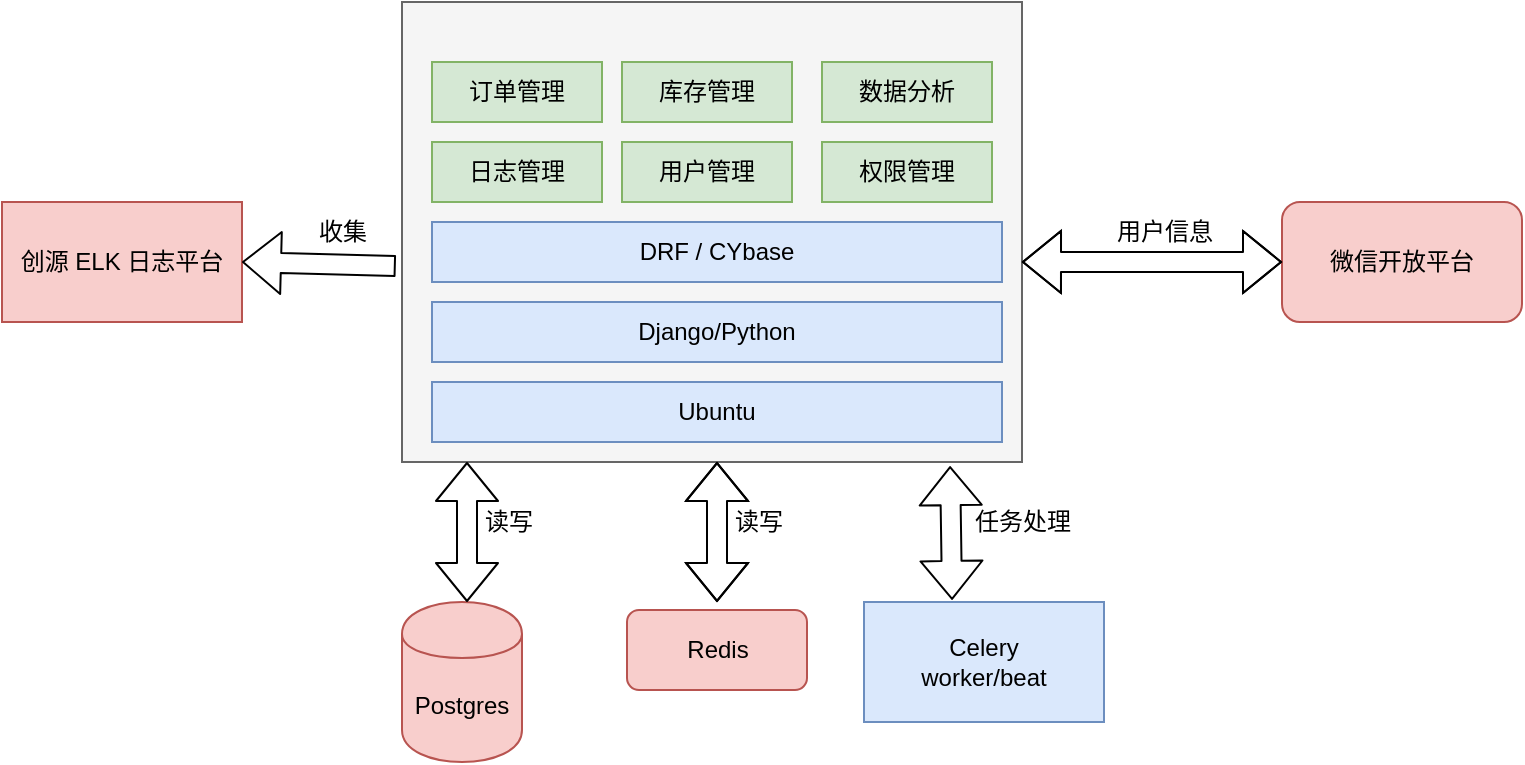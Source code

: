 <mxfile version="13.0.3" type="github">
  <diagram id="Ht1M8jgEwFfnCIfOTk4-" name="Page-1">
    <mxGraphModel dx="1197" dy="715" grid="1" gridSize="10" guides="1" tooltips="1" connect="1" arrows="1" fold="1" page="1" pageScale="1" pageWidth="1169" pageHeight="827" math="0" shadow="0">
      <root>
        <mxCell id="0" />
        <mxCell id="1" parent="0" />
        <mxCell id="IRfrHBrm6OW_r3Jur07C-1" value="微信开放平台" style="rounded=1;whiteSpace=wrap;html=1;fillColor=#f8cecc;strokeColor=#b85450;" parent="1" vertex="1">
          <mxGeometry x="930" y="190" width="120" height="60" as="geometry" />
        </mxCell>
        <mxCell id="IRfrHBrm6OW_r3Jur07C-4" value="" style="rounded=0;whiteSpace=wrap;html=1;fillColor=#f5f5f5;strokeColor=#666666;fontColor=#333333;" parent="1" vertex="1">
          <mxGeometry x="490" y="90" width="310" height="230" as="geometry" />
        </mxCell>
        <mxCell id="IRfrHBrm6OW_r3Jur07C-7" value="Ubuntu" style="rounded=0;whiteSpace=wrap;html=1;fillColor=#dae8fc;strokeColor=#6c8ebf;" parent="1" vertex="1">
          <mxGeometry x="505" y="280" width="285" height="30" as="geometry" />
        </mxCell>
        <mxCell id="IRfrHBrm6OW_r3Jur07C-8" value="Django/Python" style="rounded=0;whiteSpace=wrap;html=1;fillColor=#dae8fc;strokeColor=#6c8ebf;" parent="1" vertex="1">
          <mxGeometry x="505" y="240" width="285" height="30" as="geometry" />
        </mxCell>
        <mxCell id="IRfrHBrm6OW_r3Jur07C-9" value="DRF / CYbase" style="rounded=0;whiteSpace=wrap;html=1;fillColor=#dae8fc;strokeColor=#6c8ebf;" parent="1" vertex="1">
          <mxGeometry x="505" y="200" width="285" height="30" as="geometry" />
        </mxCell>
        <mxCell id="IRfrHBrm6OW_r3Jur07C-10" value="创源 ELK 日志平台" style="rounded=0;whiteSpace=wrap;html=1;fillColor=#f8cecc;strokeColor=#b85450;" parent="1" vertex="1">
          <mxGeometry x="290" y="190" width="120" height="60" as="geometry" />
        </mxCell>
        <mxCell id="IRfrHBrm6OW_r3Jur07C-11" value="日志管理" style="rounded=0;whiteSpace=wrap;html=1;fillColor=#d5e8d4;strokeColor=#82b366;" parent="1" vertex="1">
          <mxGeometry x="505" y="160" width="85" height="30" as="geometry" />
        </mxCell>
        <mxCell id="IRfrHBrm6OW_r3Jur07C-12" value="用户管理" style="rounded=0;whiteSpace=wrap;html=1;fillColor=#d5e8d4;strokeColor=#82b366;" parent="1" vertex="1">
          <mxGeometry x="600" y="160" width="85" height="30" as="geometry" />
        </mxCell>
        <mxCell id="IRfrHBrm6OW_r3Jur07C-13" value="权限管理" style="rounded=0;whiteSpace=wrap;html=1;fillColor=#d5e8d4;strokeColor=#82b366;" parent="1" vertex="1">
          <mxGeometry x="700" y="160" width="85" height="30" as="geometry" />
        </mxCell>
        <mxCell id="IRfrHBrm6OW_r3Jur07C-15" value="订单管理" style="rounded=0;whiteSpace=wrap;html=1;fillColor=#d5e8d4;strokeColor=#82b366;" parent="1" vertex="1">
          <mxGeometry x="505" y="120" width="85" height="30" as="geometry" />
        </mxCell>
        <mxCell id="IRfrHBrm6OW_r3Jur07C-16" value="库存管理" style="rounded=0;whiteSpace=wrap;html=1;fillColor=#d5e8d4;strokeColor=#82b366;" parent="1" vertex="1">
          <mxGeometry x="600" y="120" width="85" height="30" as="geometry" />
        </mxCell>
        <mxCell id="IRfrHBrm6OW_r3Jur07C-17" value="数据分析" style="rounded=0;whiteSpace=wrap;html=1;fillColor=#d5e8d4;strokeColor=#82b366;" parent="1" vertex="1">
          <mxGeometry x="700" y="120" width="85" height="30" as="geometry" />
        </mxCell>
        <mxCell id="IRfrHBrm6OW_r3Jur07C-18" value="" style="shape=flexArrow;endArrow=classic;html=1;exitX=-0.01;exitY=0.574;exitDx=0;exitDy=0;exitPerimeter=0;entryX=1;entryY=0.5;entryDx=0;entryDy=0;" parent="1" source="IRfrHBrm6OW_r3Jur07C-4" target="IRfrHBrm6OW_r3Jur07C-10" edge="1">
          <mxGeometry width="50" height="50" relative="1" as="geometry">
            <mxPoint x="390" y="410" as="sourcePoint" />
            <mxPoint x="440" y="360" as="targetPoint" />
          </mxGeometry>
        </mxCell>
        <mxCell id="IRfrHBrm6OW_r3Jur07C-19" value="" style="shape=flexArrow;endArrow=classic;startArrow=classic;html=1;exitX=1;exitY=0.565;exitDx=0;exitDy=0;exitPerimeter=0;entryX=0;entryY=0.5;entryDx=0;entryDy=0;" parent="1" source="IRfrHBrm6OW_r3Jur07C-4" target="IRfrHBrm6OW_r3Jur07C-1" edge="1">
          <mxGeometry width="50" height="50" relative="1" as="geometry">
            <mxPoint x="830" y="230" as="sourcePoint" />
            <mxPoint x="880" y="180" as="targetPoint" />
            <Array as="points">
              <mxPoint x="870" y="220" />
            </Array>
          </mxGeometry>
        </mxCell>
        <mxCell id="IRfrHBrm6OW_r3Jur07C-20" value="用户信息" style="text;html=1;align=center;verticalAlign=middle;resizable=0;points=[];autosize=1;" parent="1" vertex="1">
          <mxGeometry x="841" y="195" width="60" height="20" as="geometry" />
        </mxCell>
        <mxCell id="IRfrHBrm6OW_r3Jur07C-22" value="收集" style="text;html=1;align=center;verticalAlign=middle;resizable=0;points=[];autosize=1;" parent="1" vertex="1">
          <mxGeometry x="440" y="195" width="40" height="20" as="geometry" />
        </mxCell>
        <mxCell id="IRfrHBrm6OW_r3Jur07C-23" value="Postgres" style="shape=cylinder;whiteSpace=wrap;html=1;boundedLbl=1;backgroundOutline=1;fillColor=#f8cecc;strokeColor=#b85450;" parent="1" vertex="1">
          <mxGeometry x="490" y="390" width="60" height="80" as="geometry" />
        </mxCell>
        <mxCell id="IRfrHBrm6OW_r3Jur07C-24" value="" style="shape=flexArrow;endArrow=classic;startArrow=classic;html=1;" parent="1" edge="1">
          <mxGeometry width="50" height="50" relative="1" as="geometry">
            <mxPoint x="522.5" y="390" as="sourcePoint" />
            <mxPoint x="522.5" y="320" as="targetPoint" />
          </mxGeometry>
        </mxCell>
        <mxCell id="IRfrHBrm6OW_r3Jur07C-25" value="读写" style="text;html=1;align=center;verticalAlign=middle;resizable=0;points=[];autosize=1;" parent="1" vertex="1">
          <mxGeometry x="522.5" y="340" width="40" height="20" as="geometry" />
        </mxCell>
        <mxCell id="PhvYsG1bf2E1N6WcDsm7-1" value="Redis" style="rounded=1;whiteSpace=wrap;html=1;fillColor=#f8cecc;strokeColor=#b85450;" vertex="1" parent="1">
          <mxGeometry x="602.5" y="394" width="90" height="40" as="geometry" />
        </mxCell>
        <mxCell id="PhvYsG1bf2E1N6WcDsm7-2" value="" style="shape=flexArrow;endArrow=classic;startArrow=classic;html=1;" edge="1" parent="1">
          <mxGeometry width="50" height="50" relative="1" as="geometry">
            <mxPoint x="647.5" y="390" as="sourcePoint" />
            <mxPoint x="647.5" y="320" as="targetPoint" />
            <Array as="points">
              <mxPoint x="647.5" y="360" />
            </Array>
          </mxGeometry>
        </mxCell>
        <mxCell id="PhvYsG1bf2E1N6WcDsm7-3" value="读写" style="text;html=1;align=center;verticalAlign=middle;resizable=0;points=[];autosize=1;" vertex="1" parent="1">
          <mxGeometry x="647.5" y="340" width="40" height="20" as="geometry" />
        </mxCell>
        <mxCell id="PhvYsG1bf2E1N6WcDsm7-6" value="&lt;div&gt;Celery&lt;/div&gt;&lt;div&gt;worker/beat&lt;br&gt;&lt;/div&gt;" style="rounded=0;whiteSpace=wrap;html=1;fillColor=#dae8fc;strokeColor=#6c8ebf;" vertex="1" parent="1">
          <mxGeometry x="721" y="390" width="120" height="60" as="geometry" />
        </mxCell>
        <mxCell id="PhvYsG1bf2E1N6WcDsm7-7" value="" style="shape=flexArrow;endArrow=classic;startArrow=classic;html=1;entryX=0.884;entryY=1.009;entryDx=0;entryDy=0;entryPerimeter=0;exitX=0.367;exitY=-0.017;exitDx=0;exitDy=0;exitPerimeter=0;" edge="1" parent="1" source="PhvYsG1bf2E1N6WcDsm7-6" target="IRfrHBrm6OW_r3Jur07C-4">
          <mxGeometry width="50" height="50" relative="1" as="geometry">
            <mxPoint x="730" y="390" as="sourcePoint" />
            <mxPoint x="780" y="340" as="targetPoint" />
          </mxGeometry>
        </mxCell>
        <mxCell id="PhvYsG1bf2E1N6WcDsm7-8" value="任务处理" style="text;html=1;align=center;verticalAlign=middle;resizable=0;points=[];autosize=1;" vertex="1" parent="1">
          <mxGeometry x="770" y="340" width="60" height="20" as="geometry" />
        </mxCell>
      </root>
    </mxGraphModel>
  </diagram>
</mxfile>
